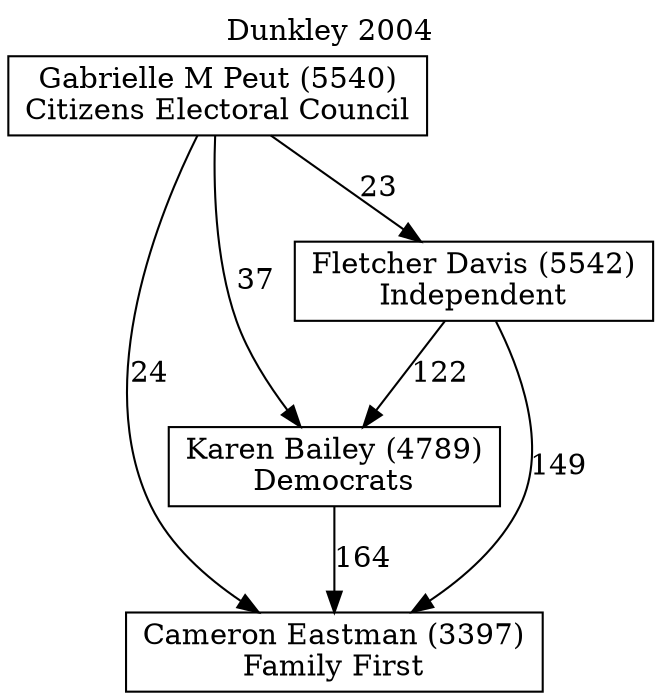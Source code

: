 // House preference flow
digraph "Cameron Eastman (3397)_Dunkley_2004" {
	graph [label="Dunkley 2004" labelloc=t mclimit=10]
	node [shape=box]
	"Cameron Eastman (3397)" [label="Cameron Eastman (3397)
Family First"]
	"Karen Bailey (4789)" [label="Karen Bailey (4789)
Democrats"]
	"Fletcher Davis (5542)" [label="Fletcher Davis (5542)
Independent"]
	"Gabrielle M Peut (5540)" [label="Gabrielle M Peut (5540)
Citizens Electoral Council"]
	"Karen Bailey (4789)" -> "Cameron Eastman (3397)" [label=164]
	"Fletcher Davis (5542)" -> "Karen Bailey (4789)" [label=122]
	"Gabrielle M Peut (5540)" -> "Fletcher Davis (5542)" [label=23]
	"Fletcher Davis (5542)" -> "Cameron Eastman (3397)" [label=149]
	"Gabrielle M Peut (5540)" -> "Cameron Eastman (3397)" [label=24]
	"Gabrielle M Peut (5540)" -> "Karen Bailey (4789)" [label=37]
}
